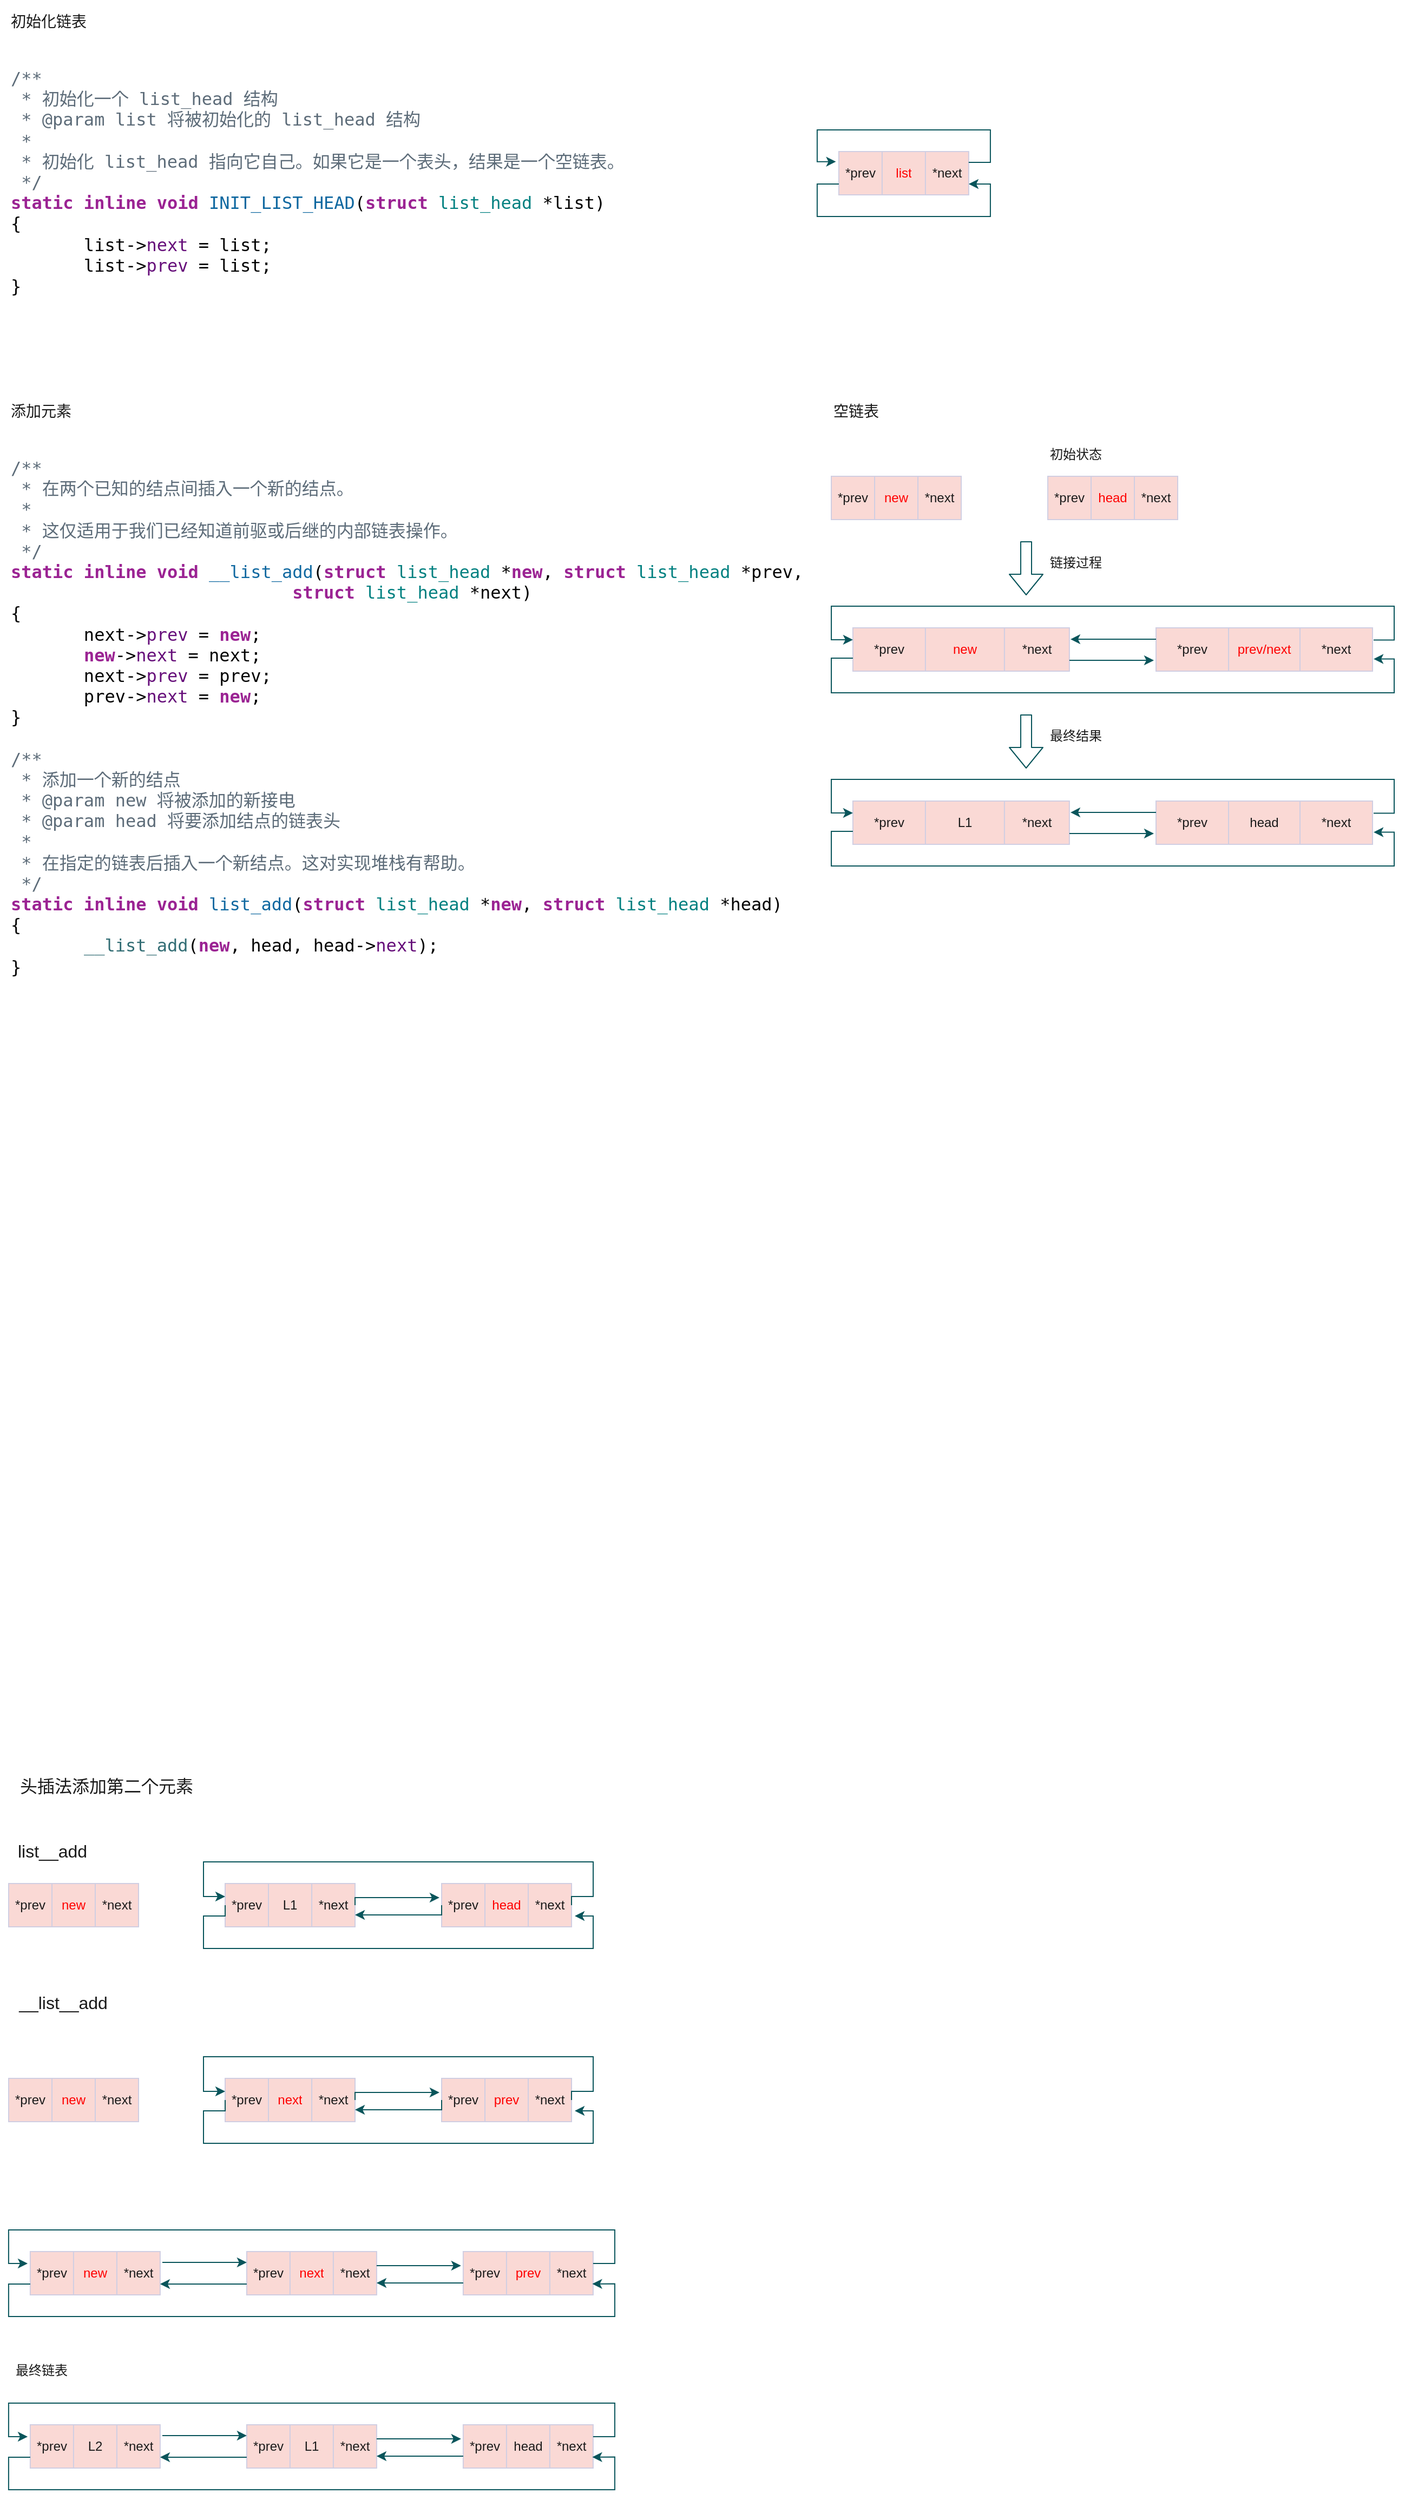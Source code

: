 <mxfile version="15.6.8" type="github">
  <diagram id="ReuXtYp8yDRIUP3gpg5s" name="Page-1">
    <mxGraphModel dx="1185" dy="1773" grid="1" gridSize="10" guides="1" tooltips="1" connect="1" arrows="1" fold="1" page="1" pageScale="1" pageWidth="827" pageHeight="1169" math="0" shadow="0">
      <root>
        <mxCell id="0" />
        <mxCell id="1" parent="0" />
        <mxCell id="NyFvF2G4yUZ6XenXAswd-2" value="" style="shape=table;startSize=0;container=1;collapsible=0;childLayout=tableLayout;fillColor=#FAD9D5;strokeColor=#D0CEE2;fontColor=#1A1A1A;" parent="1" vertex="1">
          <mxGeometry x="846.94" y="-20" width="120" height="40" as="geometry" />
        </mxCell>
        <mxCell id="NyFvF2G4yUZ6XenXAswd-3" value="" style="shape=partialRectangle;collapsible=0;dropTarget=0;pointerEvents=0;fillColor=none;top=0;left=0;bottom=0;right=0;points=[[0,0.5],[1,0.5]];portConstraint=eastwest;strokeColor=#D0CEE2;fontColor=#1A1A1A;" parent="NyFvF2G4yUZ6XenXAswd-2" vertex="1">
          <mxGeometry width="120" height="40" as="geometry" />
        </mxCell>
        <mxCell id="NyFvF2G4yUZ6XenXAswd-4" value="*prev" style="shape=partialRectangle;html=1;whiteSpace=wrap;connectable=0;overflow=hidden;fillColor=none;top=0;left=0;bottom=0;right=0;strokeColor=#D0CEE2;fontColor=#1A1A1A;" parent="NyFvF2G4yUZ6XenXAswd-3" vertex="1">
          <mxGeometry width="40" height="40" as="geometry">
            <mxRectangle width="40" height="40" as="alternateBounds" />
          </mxGeometry>
        </mxCell>
        <mxCell id="NyFvF2G4yUZ6XenXAswd-5" value="&lt;font color=&quot;#ff0000&quot;&gt;list&lt;/font&gt;" style="shape=partialRectangle;html=1;whiteSpace=wrap;connectable=0;overflow=hidden;fillColor=none;top=0;left=0;bottom=0;right=0;strokeColor=#D0CEE2;fontColor=#1A1A1A;" parent="NyFvF2G4yUZ6XenXAswd-3" vertex="1">
          <mxGeometry x="40" width="40" height="40" as="geometry">
            <mxRectangle width="40" height="40" as="alternateBounds" />
          </mxGeometry>
        </mxCell>
        <mxCell id="NyFvF2G4yUZ6XenXAswd-6" value="*next" style="shape=partialRectangle;html=1;whiteSpace=wrap;connectable=0;overflow=hidden;fillColor=none;top=0;left=0;bottom=0;right=0;strokeColor=#D0CEE2;fontColor=#1A1A1A;" parent="NyFvF2G4yUZ6XenXAswd-3" vertex="1">
          <mxGeometry x="80" width="40" height="40" as="geometry">
            <mxRectangle width="40" height="40" as="alternateBounds" />
          </mxGeometry>
        </mxCell>
        <mxCell id="NyFvF2G4yUZ6XenXAswd-7" style="edgeStyle=orthogonalEdgeStyle;rounded=0;orthogonalLoop=1;jettySize=auto;html=1;entryX=-0.022;entryY=0.234;entryDx=0;entryDy=0;entryPerimeter=0;strokeColor=#09555B;fontColor=#1A1A1A;" parent="NyFvF2G4yUZ6XenXAswd-2" source="NyFvF2G4yUZ6XenXAswd-3" target="NyFvF2G4yUZ6XenXAswd-3" edge="1">
          <mxGeometry relative="1" as="geometry">
            <mxPoint x="-10" y="10.0" as="targetPoint" />
            <Array as="points">
              <mxPoint x="140" y="10" />
              <mxPoint x="140" y="-20" />
              <mxPoint x="-20" y="-20" />
              <mxPoint x="-20" y="9" />
            </Array>
          </mxGeometry>
        </mxCell>
        <mxCell id="NyFvF2G4yUZ6XenXAswd-8" style="edgeStyle=orthogonalEdgeStyle;rounded=0;orthogonalLoop=1;jettySize=auto;html=1;strokeColor=#09555B;fontColor=#1A1A1A;" parent="NyFvF2G4yUZ6XenXAswd-2" source="NyFvF2G4yUZ6XenXAswd-3" target="NyFvF2G4yUZ6XenXAswd-3" edge="1">
          <mxGeometry relative="1" as="geometry">
            <Array as="points">
              <mxPoint x="-20" y="30" />
              <mxPoint x="-20" y="60" />
              <mxPoint x="140" y="60" />
              <mxPoint x="140" y="30" />
            </Array>
            <mxPoint y="30" as="sourcePoint" />
          </mxGeometry>
        </mxCell>
        <mxCell id="NyFvF2G4yUZ6XenXAswd-11" value="" style="shape=table;startSize=0;container=1;collapsible=0;childLayout=tableLayout;fillColor=#FAD9D5;strokeColor=#D0CEE2;fontColor=#1A1A1A;" parent="1" vertex="1">
          <mxGeometry x="840" y="280" width="120" height="40" as="geometry" />
        </mxCell>
        <mxCell id="NyFvF2G4yUZ6XenXAswd-12" value="" style="shape=partialRectangle;collapsible=0;dropTarget=0;pointerEvents=0;fillColor=none;top=0;left=0;bottom=0;right=0;points=[[0,0.5],[1,0.5]];portConstraint=eastwest;strokeColor=#D0CEE2;fontColor=#1A1A1A;" parent="NyFvF2G4yUZ6XenXAswd-11" vertex="1">
          <mxGeometry width="120" height="40" as="geometry" />
        </mxCell>
        <mxCell id="NyFvF2G4yUZ6XenXAswd-13" value="*prev" style="shape=partialRectangle;html=1;whiteSpace=wrap;connectable=0;overflow=hidden;fillColor=none;top=0;left=0;bottom=0;right=0;strokeColor=#D0CEE2;fontColor=#1A1A1A;" parent="NyFvF2G4yUZ6XenXAswd-12" vertex="1">
          <mxGeometry width="40" height="40" as="geometry">
            <mxRectangle width="40" height="40" as="alternateBounds" />
          </mxGeometry>
        </mxCell>
        <mxCell id="NyFvF2G4yUZ6XenXAswd-14" value="&lt;font color=&quot;#ff0000&quot;&gt;new&lt;/font&gt;" style="shape=partialRectangle;html=1;whiteSpace=wrap;connectable=0;overflow=hidden;fillColor=none;top=0;left=0;bottom=0;right=0;strokeColor=#D0CEE2;fontColor=#1A1A1A;" parent="NyFvF2G4yUZ6XenXAswd-12" vertex="1">
          <mxGeometry x="40" width="40" height="40" as="geometry">
            <mxRectangle width="40" height="40" as="alternateBounds" />
          </mxGeometry>
        </mxCell>
        <mxCell id="NyFvF2G4yUZ6XenXAswd-15" value="*next" style="shape=partialRectangle;html=1;whiteSpace=wrap;connectable=0;overflow=hidden;fillColor=none;top=0;left=0;bottom=0;right=0;strokeColor=#D0CEE2;fontColor=#1A1A1A;" parent="NyFvF2G4yUZ6XenXAswd-12" vertex="1">
          <mxGeometry x="80" width="40" height="40" as="geometry">
            <mxRectangle width="40" height="40" as="alternateBounds" />
          </mxGeometry>
        </mxCell>
        <mxCell id="NyFvF2G4yUZ6XenXAswd-18" value="" style="shape=table;startSize=0;container=1;collapsible=0;childLayout=tableLayout;fillColor=#FAD9D5;strokeColor=#D0CEE2;fontColor=#1A1A1A;" parent="1" vertex="1">
          <mxGeometry x="1040" y="280" width="120" height="40" as="geometry" />
        </mxCell>
        <mxCell id="NyFvF2G4yUZ6XenXAswd-19" value="" style="shape=partialRectangle;collapsible=0;dropTarget=0;pointerEvents=0;fillColor=none;top=0;left=0;bottom=0;right=0;points=[[0,0.5],[1,0.5]];portConstraint=eastwest;strokeColor=#D0CEE2;fontColor=#1A1A1A;" parent="NyFvF2G4yUZ6XenXAswd-18" vertex="1">
          <mxGeometry width="120" height="40" as="geometry" />
        </mxCell>
        <mxCell id="NyFvF2G4yUZ6XenXAswd-20" value="*prev" style="shape=partialRectangle;html=1;whiteSpace=wrap;connectable=0;overflow=hidden;fillColor=none;top=0;left=0;bottom=0;right=0;strokeColor=#D0CEE2;fontColor=#1A1A1A;" parent="NyFvF2G4yUZ6XenXAswd-19" vertex="1">
          <mxGeometry width="40" height="40" as="geometry">
            <mxRectangle width="40" height="40" as="alternateBounds" />
          </mxGeometry>
        </mxCell>
        <mxCell id="NyFvF2G4yUZ6XenXAswd-21" value="&lt;font color=&quot;#ff0000&quot;&gt;head&lt;/font&gt;" style="shape=partialRectangle;html=1;whiteSpace=wrap;connectable=0;overflow=hidden;fillColor=none;top=0;left=0;bottom=0;right=0;strokeColor=#D0CEE2;fontColor=#1A1A1A;" parent="NyFvF2G4yUZ6XenXAswd-19" vertex="1">
          <mxGeometry x="40" width="40" height="40" as="geometry">
            <mxRectangle width="40" height="40" as="alternateBounds" />
          </mxGeometry>
        </mxCell>
        <mxCell id="NyFvF2G4yUZ6XenXAswd-22" value="*next" style="shape=partialRectangle;html=1;whiteSpace=wrap;connectable=0;overflow=hidden;fillColor=none;top=0;left=0;bottom=0;right=0;strokeColor=#D0CEE2;fontColor=#1A1A1A;" parent="NyFvF2G4yUZ6XenXAswd-19" vertex="1">
          <mxGeometry x="80" width="40" height="40" as="geometry">
            <mxRectangle width="40" height="40" as="alternateBounds" />
          </mxGeometry>
        </mxCell>
        <mxCell id="NyFvF2G4yUZ6XenXAswd-27" value="" style="shape=table;startSize=0;container=1;collapsible=0;childLayout=tableLayout;fillColor=#FAD9D5;strokeColor=#D0CEE2;fontColor=#1A1A1A;" parent="1" vertex="1">
          <mxGeometry x="859.94" y="420" width="200" height="40" as="geometry" />
        </mxCell>
        <mxCell id="NyFvF2G4yUZ6XenXAswd-28" value="" style="shape=partialRectangle;collapsible=0;dropTarget=0;pointerEvents=0;fillColor=none;top=0;left=0;bottom=0;right=0;points=[[0,0.5],[1,0.5]];portConstraint=eastwest;strokeColor=#D0CEE2;fontColor=#1A1A1A;" parent="NyFvF2G4yUZ6XenXAswd-27" vertex="1">
          <mxGeometry width="200" height="40" as="geometry" />
        </mxCell>
        <mxCell id="NyFvF2G4yUZ6XenXAswd-29" value="*prev" style="shape=partialRectangle;html=1;whiteSpace=wrap;connectable=0;overflow=hidden;fillColor=none;top=0;left=0;bottom=0;right=0;strokeColor=#D0CEE2;fontColor=#1A1A1A;" parent="NyFvF2G4yUZ6XenXAswd-28" vertex="1">
          <mxGeometry width="67" height="40" as="geometry">
            <mxRectangle width="67" height="40" as="alternateBounds" />
          </mxGeometry>
        </mxCell>
        <mxCell id="NyFvF2G4yUZ6XenXAswd-30" value="&lt;font color=&quot;#ff0000&quot;&gt;new&lt;/font&gt;" style="shape=partialRectangle;html=1;whiteSpace=wrap;connectable=0;overflow=hidden;fillColor=none;top=0;left=0;bottom=0;right=0;strokeColor=#D0CEE2;fontColor=#1A1A1A;" parent="NyFvF2G4yUZ6XenXAswd-28" vertex="1">
          <mxGeometry x="67" width="73" height="40" as="geometry">
            <mxRectangle width="73" height="40" as="alternateBounds" />
          </mxGeometry>
        </mxCell>
        <mxCell id="NyFvF2G4yUZ6XenXAswd-31" value="*next" style="shape=partialRectangle;html=1;whiteSpace=wrap;connectable=0;overflow=hidden;fillColor=none;top=0;left=0;bottom=0;right=0;strokeColor=#D0CEE2;fontColor=#1A1A1A;" parent="NyFvF2G4yUZ6XenXAswd-28" vertex="1">
          <mxGeometry x="140" width="60" height="40" as="geometry">
            <mxRectangle width="60" height="40" as="alternateBounds" />
          </mxGeometry>
        </mxCell>
        <mxCell id="NyFvF2G4yUZ6XenXAswd-32" value="" style="shape=table;startSize=0;container=1;collapsible=0;childLayout=tableLayout;fillColor=#FAD9D5;strokeColor=#D0CEE2;fontColor=#1A1A1A;" parent="1" vertex="1">
          <mxGeometry x="1140" y="420" width="200" height="40" as="geometry" />
        </mxCell>
        <mxCell id="NyFvF2G4yUZ6XenXAswd-33" value="" style="shape=partialRectangle;collapsible=0;dropTarget=0;pointerEvents=0;fillColor=none;top=0;left=0;bottom=0;right=0;points=[[0,0.5],[1,0.5]];portConstraint=eastwest;strokeColor=#D0CEE2;fontColor=#1A1A1A;" parent="NyFvF2G4yUZ6XenXAswd-32" vertex="1">
          <mxGeometry width="200" height="40" as="geometry" />
        </mxCell>
        <mxCell id="NyFvF2G4yUZ6XenXAswd-34" value="*prev" style="shape=partialRectangle;html=1;whiteSpace=wrap;connectable=0;overflow=hidden;fillColor=none;top=0;left=0;bottom=0;right=0;strokeColor=#D0CEE2;fontColor=#1A1A1A;" parent="NyFvF2G4yUZ6XenXAswd-33" vertex="1">
          <mxGeometry width="67" height="40" as="geometry">
            <mxRectangle width="67" height="40" as="alternateBounds" />
          </mxGeometry>
        </mxCell>
        <mxCell id="NyFvF2G4yUZ6XenXAswd-35" value="&lt;font color=&quot;#ff0000&quot;&gt;prev/next&lt;/font&gt;" style="shape=partialRectangle;html=1;whiteSpace=wrap;connectable=0;overflow=hidden;fillColor=none;top=0;left=0;bottom=0;right=0;strokeColor=#D0CEE2;fontColor=#1A1A1A;" parent="NyFvF2G4yUZ6XenXAswd-33" vertex="1">
          <mxGeometry x="67" width="66" height="40" as="geometry">
            <mxRectangle width="66" height="40" as="alternateBounds" />
          </mxGeometry>
        </mxCell>
        <mxCell id="NyFvF2G4yUZ6XenXAswd-36" value="*next" style="shape=partialRectangle;html=1;whiteSpace=wrap;connectable=0;overflow=hidden;fillColor=none;top=0;left=0;bottom=0;right=0;strokeColor=#D0CEE2;fontColor=#1A1A1A;" parent="NyFvF2G4yUZ6XenXAswd-33" vertex="1">
          <mxGeometry x="133" width="67" height="40" as="geometry">
            <mxRectangle width="67" height="40" as="alternateBounds" />
          </mxGeometry>
        </mxCell>
        <mxCell id="NyFvF2G4yUZ6XenXAswd-37" style="edgeStyle=orthogonalEdgeStyle;rounded=0;orthogonalLoop=1;jettySize=auto;html=1;entryX=1.005;entryY=0.263;entryDx=0;entryDy=0;entryPerimeter=0;strokeColor=#09555B;fontColor=#1A1A1A;" parent="1" source="NyFvF2G4yUZ6XenXAswd-33" target="NyFvF2G4yUZ6XenXAswd-28" edge="1">
          <mxGeometry relative="1" as="geometry">
            <Array as="points">
              <mxPoint x="1100" y="431" />
            </Array>
            <mxPoint x="1140" y="431" as="sourcePoint" />
          </mxGeometry>
        </mxCell>
        <mxCell id="NyFvF2G4yUZ6XenXAswd-38" style="edgeStyle=orthogonalEdgeStyle;rounded=0;orthogonalLoop=1;jettySize=auto;html=1;entryX=-0.01;entryY=0.75;entryDx=0;entryDy=0;entryPerimeter=0;strokeColor=#09555B;fontColor=#1A1A1A;" parent="1" source="NyFvF2G4yUZ6XenXAswd-28" target="NyFvF2G4yUZ6XenXAswd-33" edge="1">
          <mxGeometry relative="1" as="geometry">
            <Array as="points">
              <mxPoint x="1080" y="450" />
              <mxPoint x="1080" y="450" />
            </Array>
            <mxPoint x="1060" y="450" as="sourcePoint" />
          </mxGeometry>
        </mxCell>
        <mxCell id="NyFvF2G4yUZ6XenXAswd-40" style="edgeStyle=orthogonalEdgeStyle;rounded=0;orthogonalLoop=1;jettySize=auto;html=1;entryX=1.005;entryY=0.72;entryDx=0;entryDy=0;entryPerimeter=0;strokeColor=#09555B;fontColor=#1A1A1A;" parent="1" source="NyFvF2G4yUZ6XenXAswd-28" target="NyFvF2G4yUZ6XenXAswd-33" edge="1">
          <mxGeometry relative="1" as="geometry">
            <mxPoint x="1360" y="480" as="targetPoint" />
            <Array as="points">
              <mxPoint x="840" y="448" />
              <mxPoint x="840" y="480" />
              <mxPoint x="1360" y="480" />
              <mxPoint x="1360" y="449" />
            </Array>
            <mxPoint x="860" y="448" as="sourcePoint" />
          </mxGeometry>
        </mxCell>
        <mxCell id="NyFvF2G4yUZ6XenXAswd-41" value="" style="shape=table;startSize=0;container=1;collapsible=0;childLayout=tableLayout;fillColor=#FAD9D5;strokeColor=#D0CEE2;fontColor=#1A1A1A;" parent="1" vertex="1">
          <mxGeometry x="80" y="1580" width="120" height="40" as="geometry" />
        </mxCell>
        <mxCell id="NyFvF2G4yUZ6XenXAswd-42" value="" style="shape=partialRectangle;collapsible=0;dropTarget=0;pointerEvents=0;fillColor=none;top=0;left=0;bottom=0;right=0;points=[[0,0.5],[1,0.5]];portConstraint=eastwest;strokeColor=#D0CEE2;fontColor=#1A1A1A;" parent="NyFvF2G4yUZ6XenXAswd-41" vertex="1">
          <mxGeometry width="120" height="40" as="geometry" />
        </mxCell>
        <mxCell id="NyFvF2G4yUZ6XenXAswd-43" value="*prev" style="shape=partialRectangle;html=1;whiteSpace=wrap;connectable=0;overflow=hidden;fillColor=none;top=0;left=0;bottom=0;right=0;strokeColor=#D0CEE2;fontColor=#1A1A1A;" parent="NyFvF2G4yUZ6XenXAswd-42" vertex="1">
          <mxGeometry width="40" height="40" as="geometry">
            <mxRectangle width="40" height="40" as="alternateBounds" />
          </mxGeometry>
        </mxCell>
        <mxCell id="NyFvF2G4yUZ6XenXAswd-44" value="&lt;font color=&quot;#ff0000&quot;&gt;new&lt;/font&gt;" style="shape=partialRectangle;html=1;whiteSpace=wrap;connectable=0;overflow=hidden;fillColor=none;top=0;left=0;bottom=0;right=0;strokeColor=#D0CEE2;fontColor=#1A1A1A;" parent="NyFvF2G4yUZ6XenXAswd-42" vertex="1">
          <mxGeometry x="40" width="40" height="40" as="geometry">
            <mxRectangle width="40" height="40" as="alternateBounds" />
          </mxGeometry>
        </mxCell>
        <mxCell id="NyFvF2G4yUZ6XenXAswd-45" value="*next" style="shape=partialRectangle;html=1;whiteSpace=wrap;connectable=0;overflow=hidden;fillColor=none;top=0;left=0;bottom=0;right=0;strokeColor=#D0CEE2;fontColor=#1A1A1A;" parent="NyFvF2G4yUZ6XenXAswd-42" vertex="1">
          <mxGeometry x="80" width="40" height="40" as="geometry">
            <mxRectangle width="40" height="40" as="alternateBounds" />
          </mxGeometry>
        </mxCell>
        <mxCell id="NyFvF2G4yUZ6XenXAswd-46" value="" style="shape=table;startSize=0;container=1;collapsible=0;childLayout=tableLayout;fillColor=#FAD9D5;strokeColor=#D0CEE2;fontColor=#1A1A1A;" parent="1" vertex="1">
          <mxGeometry x="480" y="1580" width="120" height="40" as="geometry" />
        </mxCell>
        <mxCell id="NyFvF2G4yUZ6XenXAswd-47" value="" style="shape=partialRectangle;collapsible=0;dropTarget=0;pointerEvents=0;fillColor=none;top=0;left=0;bottom=0;right=0;points=[[0,0.5],[1,0.5]];portConstraint=eastwest;strokeColor=#D0CEE2;fontColor=#1A1A1A;" parent="NyFvF2G4yUZ6XenXAswd-46" vertex="1">
          <mxGeometry width="120" height="40" as="geometry" />
        </mxCell>
        <mxCell id="NyFvF2G4yUZ6XenXAswd-48" value="*prev" style="shape=partialRectangle;html=1;whiteSpace=wrap;connectable=0;overflow=hidden;fillColor=none;top=0;left=0;bottom=0;right=0;strokeColor=#D0CEE2;fontColor=#1A1A1A;" parent="NyFvF2G4yUZ6XenXAswd-47" vertex="1">
          <mxGeometry width="40" height="40" as="geometry">
            <mxRectangle width="40" height="40" as="alternateBounds" />
          </mxGeometry>
        </mxCell>
        <mxCell id="NyFvF2G4yUZ6XenXAswd-49" value="&lt;font color=&quot;#ff0000&quot;&gt;head&lt;/font&gt;" style="shape=partialRectangle;html=1;whiteSpace=wrap;connectable=0;overflow=hidden;fillColor=none;top=0;left=0;bottom=0;right=0;strokeColor=#D0CEE2;fontColor=#1A1A1A;" parent="NyFvF2G4yUZ6XenXAswd-47" vertex="1">
          <mxGeometry x="40" width="40" height="40" as="geometry">
            <mxRectangle width="40" height="40" as="alternateBounds" />
          </mxGeometry>
        </mxCell>
        <mxCell id="NyFvF2G4yUZ6XenXAswd-50" value="*next" style="shape=partialRectangle;html=1;whiteSpace=wrap;connectable=0;overflow=hidden;fillColor=none;top=0;left=0;bottom=0;right=0;strokeColor=#D0CEE2;fontColor=#1A1A1A;" parent="NyFvF2G4yUZ6XenXAswd-47" vertex="1">
          <mxGeometry x="80" width="40" height="40" as="geometry">
            <mxRectangle width="40" height="40" as="alternateBounds" />
          </mxGeometry>
        </mxCell>
        <mxCell id="NyFvF2G4yUZ6XenXAswd-51" value="&lt;font style=&quot;font-size: 16px&quot;&gt;头插法添加第二个元素&lt;/font&gt;" style="text;html=1;align=center;verticalAlign=middle;resizable=0;points=[];autosize=1;strokeColor=none;fontColor=#1A1A1A;" parent="1" vertex="1">
          <mxGeometry x="80" y="1480" width="180" height="20" as="geometry" />
        </mxCell>
        <mxCell id="NyFvF2G4yUZ6XenXAswd-52" value="" style="shape=table;startSize=0;container=1;collapsible=0;childLayout=tableLayout;fillColor=#FAD9D5;strokeColor=#D0CEE2;fontColor=#1A1A1A;" parent="1" vertex="1">
          <mxGeometry x="280" y="1580" width="120" height="40" as="geometry" />
        </mxCell>
        <mxCell id="NyFvF2G4yUZ6XenXAswd-53" value="" style="shape=partialRectangle;collapsible=0;dropTarget=0;pointerEvents=0;fillColor=none;top=0;left=0;bottom=0;right=0;points=[[0,0.5],[1,0.5]];portConstraint=eastwest;strokeColor=#D0CEE2;fontColor=#1A1A1A;" parent="NyFvF2G4yUZ6XenXAswd-52" vertex="1">
          <mxGeometry width="120" height="40" as="geometry" />
        </mxCell>
        <mxCell id="NyFvF2G4yUZ6XenXAswd-54" value="*prev" style="shape=partialRectangle;html=1;whiteSpace=wrap;connectable=0;overflow=hidden;fillColor=none;top=0;left=0;bottom=0;right=0;strokeColor=#D0CEE2;fontColor=#1A1A1A;" parent="NyFvF2G4yUZ6XenXAswd-53" vertex="1">
          <mxGeometry width="40" height="40" as="geometry">
            <mxRectangle width="40" height="40" as="alternateBounds" />
          </mxGeometry>
        </mxCell>
        <mxCell id="NyFvF2G4yUZ6XenXAswd-55" value="L1" style="shape=partialRectangle;html=1;whiteSpace=wrap;connectable=0;overflow=hidden;fillColor=none;top=0;left=0;bottom=0;right=0;strokeColor=#D0CEE2;fontColor=#1A1A1A;" parent="NyFvF2G4yUZ6XenXAswd-53" vertex="1">
          <mxGeometry x="40" width="40" height="40" as="geometry">
            <mxRectangle width="40" height="40" as="alternateBounds" />
          </mxGeometry>
        </mxCell>
        <mxCell id="NyFvF2G4yUZ6XenXAswd-56" value="*next" style="shape=partialRectangle;html=1;whiteSpace=wrap;connectable=0;overflow=hidden;fillColor=none;top=0;left=0;bottom=0;right=0;strokeColor=#D0CEE2;fontColor=#1A1A1A;" parent="NyFvF2G4yUZ6XenXAswd-53" vertex="1">
          <mxGeometry x="80" width="40" height="40" as="geometry">
            <mxRectangle width="40" height="40" as="alternateBounds" />
          </mxGeometry>
        </mxCell>
        <mxCell id="NyFvF2G4yUZ6XenXAswd-57" value="&lt;font style=&quot;font-size: 16px&quot;&gt;list__add&lt;/font&gt;" style="text;html=1;align=center;verticalAlign=middle;resizable=0;points=[];autosize=1;strokeColor=none;fontColor=#1A1A1A;" parent="1" vertex="1">
          <mxGeometry x="80" y="1540" width="80" height="20" as="geometry" />
        </mxCell>
        <mxCell id="NyFvF2G4yUZ6XenXAswd-58" value="" style="shape=table;startSize=0;container=1;collapsible=0;childLayout=tableLayout;fillColor=#FAD9D5;strokeColor=#D0CEE2;fontColor=#1A1A1A;" parent="1" vertex="1">
          <mxGeometry x="80" y="1760" width="120" height="40" as="geometry" />
        </mxCell>
        <mxCell id="NyFvF2G4yUZ6XenXAswd-59" value="" style="shape=partialRectangle;collapsible=0;dropTarget=0;pointerEvents=0;fillColor=none;top=0;left=0;bottom=0;right=0;points=[[0,0.5],[1,0.5]];portConstraint=eastwest;strokeColor=#D0CEE2;fontColor=#1A1A1A;" parent="NyFvF2G4yUZ6XenXAswd-58" vertex="1">
          <mxGeometry width="120" height="40" as="geometry" />
        </mxCell>
        <mxCell id="NyFvF2G4yUZ6XenXAswd-60" value="*prev" style="shape=partialRectangle;html=1;whiteSpace=wrap;connectable=0;overflow=hidden;fillColor=none;top=0;left=0;bottom=0;right=0;strokeColor=#D0CEE2;fontColor=#1A1A1A;" parent="NyFvF2G4yUZ6XenXAswd-59" vertex="1">
          <mxGeometry width="40" height="40" as="geometry">
            <mxRectangle width="40" height="40" as="alternateBounds" />
          </mxGeometry>
        </mxCell>
        <mxCell id="NyFvF2G4yUZ6XenXAswd-61" value="&lt;font color=&quot;#ff0000&quot;&gt;new&lt;/font&gt;" style="shape=partialRectangle;html=1;whiteSpace=wrap;connectable=0;overflow=hidden;fillColor=none;top=0;left=0;bottom=0;right=0;strokeColor=#D0CEE2;fontColor=#1A1A1A;" parent="NyFvF2G4yUZ6XenXAswd-59" vertex="1">
          <mxGeometry x="40" width="40" height="40" as="geometry">
            <mxRectangle width="40" height="40" as="alternateBounds" />
          </mxGeometry>
        </mxCell>
        <mxCell id="NyFvF2G4yUZ6XenXAswd-62" value="*next" style="shape=partialRectangle;html=1;whiteSpace=wrap;connectable=0;overflow=hidden;fillColor=none;top=0;left=0;bottom=0;right=0;strokeColor=#D0CEE2;fontColor=#1A1A1A;" parent="NyFvF2G4yUZ6XenXAswd-59" vertex="1">
          <mxGeometry x="80" width="40" height="40" as="geometry">
            <mxRectangle width="40" height="40" as="alternateBounds" />
          </mxGeometry>
        </mxCell>
        <mxCell id="NyFvF2G4yUZ6XenXAswd-73" style="edgeStyle=orthogonalEdgeStyle;rounded=0;orthogonalLoop=1;jettySize=auto;html=1;exitX=1;exitY=0.5;exitDx=0;exitDy=0;entryX=0;entryY=0.3;entryDx=0;entryDy=0;entryPerimeter=0;strokeColor=#09555B;fontColor=#1A1A1A;" parent="1" source="NyFvF2G4yUZ6XenXAswd-47" target="NyFvF2G4yUZ6XenXAswd-53" edge="1">
          <mxGeometry relative="1" as="geometry">
            <Array as="points">
              <mxPoint x="600" y="1592" />
              <mxPoint x="620" y="1592" />
              <mxPoint x="620" y="1560" />
              <mxPoint x="260" y="1560" />
              <mxPoint x="260" y="1592" />
            </Array>
          </mxGeometry>
        </mxCell>
        <mxCell id="NyFvF2G4yUZ6XenXAswd-74" style="edgeStyle=orthogonalEdgeStyle;rounded=0;orthogonalLoop=1;jettySize=auto;html=1;exitX=0;exitY=0.5;exitDx=0;exitDy=0;entryX=1.025;entryY=0.75;entryDx=0;entryDy=0;entryPerimeter=0;strokeColor=#09555B;fontColor=#1A1A1A;" parent="1" source="NyFvF2G4yUZ6XenXAswd-53" target="NyFvF2G4yUZ6XenXAswd-47" edge="1">
          <mxGeometry relative="1" as="geometry">
            <Array as="points">
              <mxPoint x="280" y="1610" />
              <mxPoint x="260" y="1610" />
              <mxPoint x="260" y="1640" />
              <mxPoint x="620" y="1640" />
              <mxPoint x="620" y="1610" />
            </Array>
          </mxGeometry>
        </mxCell>
        <mxCell id="NyFvF2G4yUZ6XenXAswd-75" style="edgeStyle=orthogonalEdgeStyle;rounded=0;orthogonalLoop=1;jettySize=auto;html=1;exitX=1;exitY=0.5;exitDx=0;exitDy=0;entryX=-0.017;entryY=0.325;entryDx=0;entryDy=0;entryPerimeter=0;strokeColor=#09555B;fontColor=#1A1A1A;" parent="1" source="NyFvF2G4yUZ6XenXAswd-53" target="NyFvF2G4yUZ6XenXAswd-47" edge="1">
          <mxGeometry relative="1" as="geometry">
            <Array as="points">
              <mxPoint x="400" y="1593" />
            </Array>
          </mxGeometry>
        </mxCell>
        <mxCell id="NyFvF2G4yUZ6XenXAswd-76" style="edgeStyle=orthogonalEdgeStyle;rounded=0;orthogonalLoop=1;jettySize=auto;html=1;exitX=0;exitY=0.5;exitDx=0;exitDy=0;entryX=1;entryY=0.725;entryDx=0;entryDy=0;entryPerimeter=0;strokeColor=#09555B;fontColor=#1A1A1A;" parent="1" source="NyFvF2G4yUZ6XenXAswd-47" target="NyFvF2G4yUZ6XenXAswd-53" edge="1">
          <mxGeometry relative="1" as="geometry">
            <Array as="points">
              <mxPoint x="480" y="1609" />
            </Array>
          </mxGeometry>
        </mxCell>
        <mxCell id="NyFvF2G4yUZ6XenXAswd-91" value="" style="shape=table;startSize=0;container=1;collapsible=0;childLayout=tableLayout;fillColor=#FAD9D5;strokeColor=#D0CEE2;fontColor=#1A1A1A;" parent="1" vertex="1">
          <mxGeometry x="480" y="1760" width="120" height="40" as="geometry" />
        </mxCell>
        <mxCell id="NyFvF2G4yUZ6XenXAswd-92" value="" style="shape=partialRectangle;collapsible=0;dropTarget=0;pointerEvents=0;fillColor=none;top=0;left=0;bottom=0;right=0;points=[[0,0.5],[1,0.5]];portConstraint=eastwest;strokeColor=#D0CEE2;fontColor=#1A1A1A;" parent="NyFvF2G4yUZ6XenXAswd-91" vertex="1">
          <mxGeometry width="120" height="40" as="geometry" />
        </mxCell>
        <mxCell id="NyFvF2G4yUZ6XenXAswd-93" value="*prev" style="shape=partialRectangle;html=1;whiteSpace=wrap;connectable=0;overflow=hidden;fillColor=none;top=0;left=0;bottom=0;right=0;strokeColor=#D0CEE2;fontColor=#1A1A1A;" parent="NyFvF2G4yUZ6XenXAswd-92" vertex="1">
          <mxGeometry width="40" height="40" as="geometry">
            <mxRectangle width="40" height="40" as="alternateBounds" />
          </mxGeometry>
        </mxCell>
        <mxCell id="NyFvF2G4yUZ6XenXAswd-94" value="&lt;font color=&quot;#ff0000&quot;&gt;prev&lt;/font&gt;" style="shape=partialRectangle;html=1;whiteSpace=wrap;connectable=0;overflow=hidden;fillColor=none;top=0;left=0;bottom=0;right=0;strokeColor=#D0CEE2;fontColor=#1A1A1A;" parent="NyFvF2G4yUZ6XenXAswd-92" vertex="1">
          <mxGeometry x="40" width="40" height="40" as="geometry">
            <mxRectangle width="40" height="40" as="alternateBounds" />
          </mxGeometry>
        </mxCell>
        <mxCell id="NyFvF2G4yUZ6XenXAswd-95" value="*next" style="shape=partialRectangle;html=1;whiteSpace=wrap;connectable=0;overflow=hidden;fillColor=none;top=0;left=0;bottom=0;right=0;strokeColor=#D0CEE2;fontColor=#1A1A1A;" parent="NyFvF2G4yUZ6XenXAswd-92" vertex="1">
          <mxGeometry x="80" width="40" height="40" as="geometry">
            <mxRectangle width="40" height="40" as="alternateBounds" />
          </mxGeometry>
        </mxCell>
        <mxCell id="NyFvF2G4yUZ6XenXAswd-96" value="" style="shape=table;startSize=0;container=1;collapsible=0;childLayout=tableLayout;fillColor=#FAD9D5;strokeColor=#D0CEE2;fontColor=#1A1A1A;" parent="1" vertex="1">
          <mxGeometry x="280" y="1760" width="120" height="40" as="geometry" />
        </mxCell>
        <mxCell id="NyFvF2G4yUZ6XenXAswd-97" value="" style="shape=partialRectangle;collapsible=0;dropTarget=0;pointerEvents=0;fillColor=none;top=0;left=0;bottom=0;right=0;points=[[0,0.5],[1,0.5]];portConstraint=eastwest;strokeColor=#D0CEE2;fontColor=#1A1A1A;" parent="NyFvF2G4yUZ6XenXAswd-96" vertex="1">
          <mxGeometry width="120" height="40" as="geometry" />
        </mxCell>
        <mxCell id="NyFvF2G4yUZ6XenXAswd-98" value="*prev" style="shape=partialRectangle;html=1;whiteSpace=wrap;connectable=0;overflow=hidden;fillColor=none;top=0;left=0;bottom=0;right=0;strokeColor=#D0CEE2;fontColor=#1A1A1A;" parent="NyFvF2G4yUZ6XenXAswd-97" vertex="1">
          <mxGeometry width="40" height="40" as="geometry">
            <mxRectangle width="40" height="40" as="alternateBounds" />
          </mxGeometry>
        </mxCell>
        <mxCell id="NyFvF2G4yUZ6XenXAswd-99" value="&lt;font color=&quot;#ff0000&quot;&gt;next&lt;/font&gt;" style="shape=partialRectangle;html=1;whiteSpace=wrap;connectable=0;overflow=hidden;fillColor=none;top=0;left=0;bottom=0;right=0;strokeColor=#D0CEE2;fontColor=#1A1A1A;" parent="NyFvF2G4yUZ6XenXAswd-97" vertex="1">
          <mxGeometry x="40" width="40" height="40" as="geometry">
            <mxRectangle width="40" height="40" as="alternateBounds" />
          </mxGeometry>
        </mxCell>
        <mxCell id="NyFvF2G4yUZ6XenXAswd-100" value="*next" style="shape=partialRectangle;html=1;whiteSpace=wrap;connectable=0;overflow=hidden;fillColor=none;top=0;left=0;bottom=0;right=0;strokeColor=#D0CEE2;fontColor=#1A1A1A;" parent="NyFvF2G4yUZ6XenXAswd-97" vertex="1">
          <mxGeometry x="80" width="40" height="40" as="geometry">
            <mxRectangle width="40" height="40" as="alternateBounds" />
          </mxGeometry>
        </mxCell>
        <mxCell id="NyFvF2G4yUZ6XenXAswd-101" style="edgeStyle=orthogonalEdgeStyle;rounded=0;orthogonalLoop=1;jettySize=auto;html=1;exitX=1;exitY=0.5;exitDx=0;exitDy=0;entryX=0;entryY=0.3;entryDx=0;entryDy=0;entryPerimeter=0;strokeColor=#09555B;fontColor=#1A1A1A;" parent="1" source="NyFvF2G4yUZ6XenXAswd-92" target="NyFvF2G4yUZ6XenXAswd-97" edge="1">
          <mxGeometry relative="1" as="geometry">
            <Array as="points">
              <mxPoint x="600" y="1772" />
              <mxPoint x="620" y="1772" />
              <mxPoint x="620" y="1740" />
              <mxPoint x="260" y="1740" />
              <mxPoint x="260" y="1772" />
            </Array>
          </mxGeometry>
        </mxCell>
        <mxCell id="NyFvF2G4yUZ6XenXAswd-102" style="edgeStyle=orthogonalEdgeStyle;rounded=0;orthogonalLoop=1;jettySize=auto;html=1;exitX=0;exitY=0.5;exitDx=0;exitDy=0;entryX=1.025;entryY=0.75;entryDx=0;entryDy=0;entryPerimeter=0;strokeColor=#09555B;fontColor=#1A1A1A;" parent="1" source="NyFvF2G4yUZ6XenXAswd-97" target="NyFvF2G4yUZ6XenXAswd-92" edge="1">
          <mxGeometry relative="1" as="geometry">
            <Array as="points">
              <mxPoint x="280" y="1790" />
              <mxPoint x="260" y="1790" />
              <mxPoint x="260" y="1820" />
              <mxPoint x="620" y="1820" />
              <mxPoint x="620" y="1790" />
            </Array>
          </mxGeometry>
        </mxCell>
        <mxCell id="NyFvF2G4yUZ6XenXAswd-103" style="edgeStyle=orthogonalEdgeStyle;rounded=0;orthogonalLoop=1;jettySize=auto;html=1;exitX=1;exitY=0.5;exitDx=0;exitDy=0;entryX=-0.017;entryY=0.325;entryDx=0;entryDy=0;entryPerimeter=0;strokeColor=#09555B;fontColor=#1A1A1A;" parent="1" source="NyFvF2G4yUZ6XenXAswd-97" target="NyFvF2G4yUZ6XenXAswd-92" edge="1">
          <mxGeometry relative="1" as="geometry">
            <Array as="points">
              <mxPoint x="400" y="1773" />
            </Array>
          </mxGeometry>
        </mxCell>
        <mxCell id="NyFvF2G4yUZ6XenXAswd-104" style="edgeStyle=orthogonalEdgeStyle;rounded=0;orthogonalLoop=1;jettySize=auto;html=1;exitX=0;exitY=0.5;exitDx=0;exitDy=0;entryX=1;entryY=0.725;entryDx=0;entryDy=0;entryPerimeter=0;strokeColor=#09555B;fontColor=#1A1A1A;" parent="1" source="NyFvF2G4yUZ6XenXAswd-92" target="NyFvF2G4yUZ6XenXAswd-97" edge="1">
          <mxGeometry relative="1" as="geometry">
            <Array as="points">
              <mxPoint x="480" y="1789" />
            </Array>
          </mxGeometry>
        </mxCell>
        <mxCell id="NyFvF2G4yUZ6XenXAswd-105" value="&lt;font style=&quot;font-size: 16px&quot;&gt;__list__add&lt;/font&gt;" style="text;html=1;align=center;verticalAlign=middle;resizable=0;points=[];autosize=1;strokeColor=none;fontColor=#1A1A1A;" parent="1" vertex="1">
          <mxGeometry x="80" y="1680" width="100" height="20" as="geometry" />
        </mxCell>
        <mxCell id="NyFvF2G4yUZ6XenXAswd-106" value="" style="shape=table;startSize=0;container=1;collapsible=0;childLayout=tableLayout;fillColor=#FAD9D5;strokeColor=#D0CEE2;fontColor=#1A1A1A;" parent="1" vertex="1">
          <mxGeometry x="99.94" y="1920" width="120" height="40" as="geometry" />
        </mxCell>
        <mxCell id="NyFvF2G4yUZ6XenXAswd-107" value="" style="shape=partialRectangle;collapsible=0;dropTarget=0;pointerEvents=0;fillColor=none;top=0;left=0;bottom=0;right=0;points=[[0,0.5],[1,0.5]];portConstraint=eastwest;strokeColor=#D0CEE2;fontColor=#1A1A1A;" parent="NyFvF2G4yUZ6XenXAswd-106" vertex="1">
          <mxGeometry width="120" height="40" as="geometry" />
        </mxCell>
        <mxCell id="NyFvF2G4yUZ6XenXAswd-108" value="*prev" style="shape=partialRectangle;html=1;whiteSpace=wrap;connectable=0;overflow=hidden;fillColor=none;top=0;left=0;bottom=0;right=0;strokeColor=#D0CEE2;fontColor=#1A1A1A;" parent="NyFvF2G4yUZ6XenXAswd-107" vertex="1">
          <mxGeometry width="40" height="40" as="geometry">
            <mxRectangle width="40" height="40" as="alternateBounds" />
          </mxGeometry>
        </mxCell>
        <mxCell id="NyFvF2G4yUZ6XenXAswd-109" value="&lt;font color=&quot;#ff0000&quot;&gt;new&lt;/font&gt;" style="shape=partialRectangle;html=1;whiteSpace=wrap;connectable=0;overflow=hidden;fillColor=none;top=0;left=0;bottom=0;right=0;strokeColor=#D0CEE2;fontColor=#1A1A1A;" parent="NyFvF2G4yUZ6XenXAswd-107" vertex="1">
          <mxGeometry x="40" width="40" height="40" as="geometry">
            <mxRectangle width="40" height="40" as="alternateBounds" />
          </mxGeometry>
        </mxCell>
        <mxCell id="NyFvF2G4yUZ6XenXAswd-110" value="*next" style="shape=partialRectangle;html=1;whiteSpace=wrap;connectable=0;overflow=hidden;fillColor=none;top=0;left=0;bottom=0;right=0;strokeColor=#D0CEE2;fontColor=#1A1A1A;" parent="NyFvF2G4yUZ6XenXAswd-107" vertex="1">
          <mxGeometry x="80" width="40" height="40" as="geometry">
            <mxRectangle width="40" height="40" as="alternateBounds" />
          </mxGeometry>
        </mxCell>
        <mxCell id="NyFvF2G4yUZ6XenXAswd-111" value="" style="shape=table;startSize=0;container=1;collapsible=0;childLayout=tableLayout;fillColor=#FAD9D5;strokeColor=#D0CEE2;fontColor=#1A1A1A;" parent="1" vertex="1">
          <mxGeometry x="499.94" y="1920" width="120" height="40" as="geometry" />
        </mxCell>
        <mxCell id="NyFvF2G4yUZ6XenXAswd-112" value="" style="shape=partialRectangle;collapsible=0;dropTarget=0;pointerEvents=0;fillColor=none;top=0;left=0;bottom=0;right=0;points=[[0,0.5],[1,0.5]];portConstraint=eastwest;strokeColor=#D0CEE2;fontColor=#1A1A1A;" parent="NyFvF2G4yUZ6XenXAswd-111" vertex="1">
          <mxGeometry width="120" height="40" as="geometry" />
        </mxCell>
        <mxCell id="NyFvF2G4yUZ6XenXAswd-113" value="*prev" style="shape=partialRectangle;html=1;whiteSpace=wrap;connectable=0;overflow=hidden;fillColor=none;top=0;left=0;bottom=0;right=0;strokeColor=#D0CEE2;fontColor=#1A1A1A;" parent="NyFvF2G4yUZ6XenXAswd-112" vertex="1">
          <mxGeometry width="40" height="40" as="geometry">
            <mxRectangle width="40" height="40" as="alternateBounds" />
          </mxGeometry>
        </mxCell>
        <mxCell id="NyFvF2G4yUZ6XenXAswd-114" value="&lt;font color=&quot;#ff0000&quot;&gt;prev&lt;/font&gt;" style="shape=partialRectangle;html=1;whiteSpace=wrap;connectable=0;overflow=hidden;fillColor=none;top=0;left=0;bottom=0;right=0;strokeColor=#D0CEE2;fontColor=#1A1A1A;" parent="NyFvF2G4yUZ6XenXAswd-112" vertex="1">
          <mxGeometry x="40" width="40" height="40" as="geometry">
            <mxRectangle width="40" height="40" as="alternateBounds" />
          </mxGeometry>
        </mxCell>
        <mxCell id="NyFvF2G4yUZ6XenXAswd-115" value="*next" style="shape=partialRectangle;html=1;whiteSpace=wrap;connectable=0;overflow=hidden;fillColor=none;top=0;left=0;bottom=0;right=0;strokeColor=#D0CEE2;fontColor=#1A1A1A;" parent="NyFvF2G4yUZ6XenXAswd-112" vertex="1">
          <mxGeometry x="80" width="40" height="40" as="geometry">
            <mxRectangle width="40" height="40" as="alternateBounds" />
          </mxGeometry>
        </mxCell>
        <mxCell id="NyFvF2G4yUZ6XenXAswd-116" value="" style="shape=table;startSize=0;container=1;collapsible=0;childLayout=tableLayout;fillColor=#FAD9D5;strokeColor=#D0CEE2;fontColor=#1A1A1A;" parent="1" vertex="1">
          <mxGeometry x="299.94" y="1920" width="120" height="40" as="geometry" />
        </mxCell>
        <mxCell id="NyFvF2G4yUZ6XenXAswd-117" value="" style="shape=partialRectangle;collapsible=0;dropTarget=0;pointerEvents=0;fillColor=none;top=0;left=0;bottom=0;right=0;points=[[0,0.5],[1,0.5]];portConstraint=eastwest;strokeColor=#D0CEE2;fontColor=#1A1A1A;" parent="NyFvF2G4yUZ6XenXAswd-116" vertex="1">
          <mxGeometry width="120" height="40" as="geometry" />
        </mxCell>
        <mxCell id="NyFvF2G4yUZ6XenXAswd-118" value="*prev" style="shape=partialRectangle;html=1;whiteSpace=wrap;connectable=0;overflow=hidden;fillColor=none;top=0;left=0;bottom=0;right=0;strokeColor=#D0CEE2;fontColor=#1A1A1A;" parent="NyFvF2G4yUZ6XenXAswd-117" vertex="1">
          <mxGeometry width="40" height="40" as="geometry">
            <mxRectangle width="40" height="40" as="alternateBounds" />
          </mxGeometry>
        </mxCell>
        <mxCell id="NyFvF2G4yUZ6XenXAswd-119" value="&lt;font color=&quot;#ff0000&quot;&gt;next&lt;/font&gt;" style="shape=partialRectangle;html=1;whiteSpace=wrap;connectable=0;overflow=hidden;fillColor=none;top=0;left=0;bottom=0;right=0;strokeColor=#D0CEE2;fontColor=#1A1A1A;" parent="NyFvF2G4yUZ6XenXAswd-117" vertex="1">
          <mxGeometry x="40" width="40" height="40" as="geometry">
            <mxRectangle width="40" height="40" as="alternateBounds" />
          </mxGeometry>
        </mxCell>
        <mxCell id="NyFvF2G4yUZ6XenXAswd-120" value="*next" style="shape=partialRectangle;html=1;whiteSpace=wrap;connectable=0;overflow=hidden;fillColor=none;top=0;left=0;bottom=0;right=0;strokeColor=#D0CEE2;fontColor=#1A1A1A;" parent="NyFvF2G4yUZ6XenXAswd-117" vertex="1">
          <mxGeometry x="80" width="40" height="40" as="geometry">
            <mxRectangle width="40" height="40" as="alternateBounds" />
          </mxGeometry>
        </mxCell>
        <mxCell id="NyFvF2G4yUZ6XenXAswd-123" style="edgeStyle=orthogonalEdgeStyle;rounded=0;orthogonalLoop=1;jettySize=auto;html=1;entryX=-0.017;entryY=0.325;entryDx=0;entryDy=0;entryPerimeter=0;strokeColor=#09555B;fontColor=#1A1A1A;" parent="1" target="NyFvF2G4yUZ6XenXAswd-112" edge="1">
          <mxGeometry relative="1" as="geometry">
            <Array as="points">
              <mxPoint x="419.94" y="1933" />
            </Array>
            <mxPoint x="419.94" y="1933" as="sourcePoint" />
          </mxGeometry>
        </mxCell>
        <mxCell id="NyFvF2G4yUZ6XenXAswd-124" style="edgeStyle=orthogonalEdgeStyle;rounded=0;orthogonalLoop=1;jettySize=auto;html=1;entryX=1;entryY=0.725;entryDx=0;entryDy=0;entryPerimeter=0;strokeColor=#09555B;fontColor=#1A1A1A;" parent="1" target="NyFvF2G4yUZ6XenXAswd-117" edge="1">
          <mxGeometry relative="1" as="geometry">
            <Array as="points">
              <mxPoint x="499.94" y="1949" />
            </Array>
            <mxPoint x="499.94" y="1949" as="sourcePoint" />
          </mxGeometry>
        </mxCell>
        <mxCell id="NyFvF2G4yUZ6XenXAswd-125" style="edgeStyle=orthogonalEdgeStyle;rounded=0;orthogonalLoop=1;jettySize=auto;html=1;entryX=-0.017;entryY=0.325;entryDx=0;entryDy=0;entryPerimeter=0;strokeColor=#09555B;fontColor=#1A1A1A;" parent="1" edge="1">
          <mxGeometry relative="1" as="geometry">
            <Array as="points">
              <mxPoint x="221.98" y="1930" />
            </Array>
            <mxPoint x="221.98" y="1930" as="sourcePoint" />
            <mxPoint x="299.94" y="1930.0" as="targetPoint" />
          </mxGeometry>
        </mxCell>
        <mxCell id="NyFvF2G4yUZ6XenXAswd-126" style="edgeStyle=orthogonalEdgeStyle;rounded=0;orthogonalLoop=1;jettySize=auto;html=1;entryX=1;entryY=0.725;entryDx=0;entryDy=0;entryPerimeter=0;strokeColor=#09555B;fontColor=#1A1A1A;" parent="1" edge="1">
          <mxGeometry relative="1" as="geometry">
            <Array as="points">
              <mxPoint x="299.94" y="1950" />
            </Array>
            <mxPoint x="299.94" y="1950" as="sourcePoint" />
            <mxPoint x="219.94" y="1950" as="targetPoint" />
          </mxGeometry>
        </mxCell>
        <mxCell id="NyFvF2G4yUZ6XenXAswd-127" style="edgeStyle=orthogonalEdgeStyle;rounded=0;orthogonalLoop=1;jettySize=auto;html=1;entryX=-0.02;entryY=0.275;entryDx=0;entryDy=0;entryPerimeter=0;strokeColor=#09555B;fontColor=#1A1A1A;" parent="1" target="NyFvF2G4yUZ6XenXAswd-107" edge="1">
          <mxGeometry relative="1" as="geometry">
            <mxPoint x="619.94" y="1931" as="sourcePoint" />
            <Array as="points">
              <mxPoint x="619.94" y="1931" />
              <mxPoint x="639.94" y="1931" />
              <mxPoint x="639.94" y="1900" />
              <mxPoint x="79.94" y="1900" />
              <mxPoint x="79.94" y="1931" />
            </Array>
          </mxGeometry>
        </mxCell>
        <mxCell id="NyFvF2G4yUZ6XenXAswd-128" style="edgeStyle=orthogonalEdgeStyle;rounded=0;orthogonalLoop=1;jettySize=auto;html=1;entryX=0.994;entryY=0.746;entryDx=0;entryDy=0;entryPerimeter=0;strokeColor=#09555B;fontColor=#1A1A1A;" parent="1" target="NyFvF2G4yUZ6XenXAswd-112" edge="1">
          <mxGeometry relative="1" as="geometry">
            <mxPoint x="99.94" y="1950" as="sourcePoint" />
            <Array as="points">
              <mxPoint x="99.94" y="1950" />
              <mxPoint x="79.94" y="1950" />
              <mxPoint x="79.94" y="1980" />
              <mxPoint x="639.94" y="1980" />
              <mxPoint x="639.94" y="1950" />
            </Array>
          </mxGeometry>
        </mxCell>
        <mxCell id="NyFvF2G4yUZ6XenXAswd-129" value="" style="shape=table;startSize=0;container=1;collapsible=0;childLayout=tableLayout;fillColor=#FAD9D5;strokeColor=#D0CEE2;fontColor=#1A1A1A;" parent="1" vertex="1">
          <mxGeometry x="99.94" y="2080" width="120" height="40" as="geometry" />
        </mxCell>
        <mxCell id="NyFvF2G4yUZ6XenXAswd-130" value="" style="shape=partialRectangle;collapsible=0;dropTarget=0;pointerEvents=0;fillColor=none;top=0;left=0;bottom=0;right=0;points=[[0,0.5],[1,0.5]];portConstraint=eastwest;strokeColor=#D0CEE2;fontColor=#1A1A1A;" parent="NyFvF2G4yUZ6XenXAswd-129" vertex="1">
          <mxGeometry width="120" height="40" as="geometry" />
        </mxCell>
        <mxCell id="NyFvF2G4yUZ6XenXAswd-131" value="*prev" style="shape=partialRectangle;html=1;whiteSpace=wrap;connectable=0;overflow=hidden;fillColor=none;top=0;left=0;bottom=0;right=0;strokeColor=#D0CEE2;fontColor=#1A1A1A;" parent="NyFvF2G4yUZ6XenXAswd-130" vertex="1">
          <mxGeometry width="40" height="40" as="geometry">
            <mxRectangle width="40" height="40" as="alternateBounds" />
          </mxGeometry>
        </mxCell>
        <mxCell id="NyFvF2G4yUZ6XenXAswd-132" value="L2" style="shape=partialRectangle;html=1;whiteSpace=wrap;connectable=0;overflow=hidden;fillColor=none;top=0;left=0;bottom=0;right=0;strokeColor=#D0CEE2;fontColor=#1A1A1A;" parent="NyFvF2G4yUZ6XenXAswd-130" vertex="1">
          <mxGeometry x="40" width="40" height="40" as="geometry">
            <mxRectangle width="40" height="40" as="alternateBounds" />
          </mxGeometry>
        </mxCell>
        <mxCell id="NyFvF2G4yUZ6XenXAswd-133" value="*next" style="shape=partialRectangle;html=1;whiteSpace=wrap;connectable=0;overflow=hidden;fillColor=none;top=0;left=0;bottom=0;right=0;strokeColor=#D0CEE2;fontColor=#1A1A1A;" parent="NyFvF2G4yUZ6XenXAswd-130" vertex="1">
          <mxGeometry x="80" width="40" height="40" as="geometry">
            <mxRectangle width="40" height="40" as="alternateBounds" />
          </mxGeometry>
        </mxCell>
        <mxCell id="NyFvF2G4yUZ6XenXAswd-134" value="" style="shape=table;startSize=0;container=1;collapsible=0;childLayout=tableLayout;fillColor=#FAD9D5;strokeColor=#D0CEE2;fontColor=#1A1A1A;" parent="1" vertex="1">
          <mxGeometry x="499.94" y="2080" width="120" height="40" as="geometry" />
        </mxCell>
        <mxCell id="NyFvF2G4yUZ6XenXAswd-135" value="" style="shape=partialRectangle;collapsible=0;dropTarget=0;pointerEvents=0;fillColor=none;top=0;left=0;bottom=0;right=0;points=[[0,0.5],[1,0.5]];portConstraint=eastwest;strokeColor=#D0CEE2;fontColor=#1A1A1A;" parent="NyFvF2G4yUZ6XenXAswd-134" vertex="1">
          <mxGeometry width="120" height="40" as="geometry" />
        </mxCell>
        <mxCell id="NyFvF2G4yUZ6XenXAswd-136" value="*prev" style="shape=partialRectangle;html=1;whiteSpace=wrap;connectable=0;overflow=hidden;fillColor=none;top=0;left=0;bottom=0;right=0;strokeColor=#D0CEE2;fontColor=#1A1A1A;" parent="NyFvF2G4yUZ6XenXAswd-135" vertex="1">
          <mxGeometry width="40" height="40" as="geometry">
            <mxRectangle width="40" height="40" as="alternateBounds" />
          </mxGeometry>
        </mxCell>
        <mxCell id="NyFvF2G4yUZ6XenXAswd-137" value="head" style="shape=partialRectangle;html=1;whiteSpace=wrap;connectable=0;overflow=hidden;fillColor=none;top=0;left=0;bottom=0;right=0;strokeColor=#D0CEE2;fontColor=#1A1A1A;" parent="NyFvF2G4yUZ6XenXAswd-135" vertex="1">
          <mxGeometry x="40" width="40" height="40" as="geometry">
            <mxRectangle width="40" height="40" as="alternateBounds" />
          </mxGeometry>
        </mxCell>
        <mxCell id="NyFvF2G4yUZ6XenXAswd-138" value="*next" style="shape=partialRectangle;html=1;whiteSpace=wrap;connectable=0;overflow=hidden;fillColor=none;top=0;left=0;bottom=0;right=0;strokeColor=#D0CEE2;fontColor=#1A1A1A;" parent="NyFvF2G4yUZ6XenXAswd-135" vertex="1">
          <mxGeometry x="80" width="40" height="40" as="geometry">
            <mxRectangle width="40" height="40" as="alternateBounds" />
          </mxGeometry>
        </mxCell>
        <mxCell id="NyFvF2G4yUZ6XenXAswd-139" value="" style="shape=table;startSize=0;container=1;collapsible=0;childLayout=tableLayout;fillColor=#FAD9D5;strokeColor=#D0CEE2;fontColor=#1A1A1A;" parent="1" vertex="1">
          <mxGeometry x="299.94" y="2080" width="120" height="40" as="geometry" />
        </mxCell>
        <mxCell id="NyFvF2G4yUZ6XenXAswd-140" value="" style="shape=partialRectangle;collapsible=0;dropTarget=0;pointerEvents=0;fillColor=none;top=0;left=0;bottom=0;right=0;points=[[0,0.5],[1,0.5]];portConstraint=eastwest;strokeColor=#D0CEE2;fontColor=#1A1A1A;" parent="NyFvF2G4yUZ6XenXAswd-139" vertex="1">
          <mxGeometry width="120" height="40" as="geometry" />
        </mxCell>
        <mxCell id="NyFvF2G4yUZ6XenXAswd-141" value="*prev" style="shape=partialRectangle;html=1;whiteSpace=wrap;connectable=0;overflow=hidden;fillColor=none;top=0;left=0;bottom=0;right=0;strokeColor=#D0CEE2;fontColor=#1A1A1A;" parent="NyFvF2G4yUZ6XenXAswd-140" vertex="1">
          <mxGeometry width="40" height="40" as="geometry">
            <mxRectangle width="40" height="40" as="alternateBounds" />
          </mxGeometry>
        </mxCell>
        <mxCell id="NyFvF2G4yUZ6XenXAswd-142" value="L1" style="shape=partialRectangle;html=1;whiteSpace=wrap;connectable=0;overflow=hidden;fillColor=none;top=0;left=0;bottom=0;right=0;strokeColor=#D0CEE2;fontColor=#1A1A1A;" parent="NyFvF2G4yUZ6XenXAswd-140" vertex="1">
          <mxGeometry x="40" width="40" height="40" as="geometry">
            <mxRectangle width="40" height="40" as="alternateBounds" />
          </mxGeometry>
        </mxCell>
        <mxCell id="NyFvF2G4yUZ6XenXAswd-143" value="*next" style="shape=partialRectangle;html=1;whiteSpace=wrap;connectable=0;overflow=hidden;fillColor=none;top=0;left=0;bottom=0;right=0;strokeColor=#D0CEE2;fontColor=#1A1A1A;" parent="NyFvF2G4yUZ6XenXAswd-140" vertex="1">
          <mxGeometry x="80" width="40" height="40" as="geometry">
            <mxRectangle width="40" height="40" as="alternateBounds" />
          </mxGeometry>
        </mxCell>
        <mxCell id="NyFvF2G4yUZ6XenXAswd-144" style="edgeStyle=orthogonalEdgeStyle;rounded=0;orthogonalLoop=1;jettySize=auto;html=1;entryX=-0.017;entryY=0.325;entryDx=0;entryDy=0;entryPerimeter=0;strokeColor=#09555B;fontColor=#1A1A1A;" parent="1" target="NyFvF2G4yUZ6XenXAswd-135" edge="1">
          <mxGeometry relative="1" as="geometry">
            <Array as="points">
              <mxPoint x="419.94" y="2093" />
            </Array>
            <mxPoint x="419.94" y="2093" as="sourcePoint" />
          </mxGeometry>
        </mxCell>
        <mxCell id="NyFvF2G4yUZ6XenXAswd-145" style="edgeStyle=orthogonalEdgeStyle;rounded=0;orthogonalLoop=1;jettySize=auto;html=1;entryX=1;entryY=0.725;entryDx=0;entryDy=0;entryPerimeter=0;strokeColor=#09555B;fontColor=#1A1A1A;" parent="1" target="NyFvF2G4yUZ6XenXAswd-140" edge="1">
          <mxGeometry relative="1" as="geometry">
            <Array as="points">
              <mxPoint x="499.94" y="2109" />
            </Array>
            <mxPoint x="499.94" y="2109" as="sourcePoint" />
          </mxGeometry>
        </mxCell>
        <mxCell id="NyFvF2G4yUZ6XenXAswd-146" style="edgeStyle=orthogonalEdgeStyle;rounded=0;orthogonalLoop=1;jettySize=auto;html=1;entryX=-0.017;entryY=0.325;entryDx=0;entryDy=0;entryPerimeter=0;strokeColor=#09555B;fontColor=#1A1A1A;" parent="1" edge="1">
          <mxGeometry relative="1" as="geometry">
            <Array as="points">
              <mxPoint x="221.98" y="2090" />
            </Array>
            <mxPoint x="221.98" y="2090" as="sourcePoint" />
            <mxPoint x="299.94" y="2090" as="targetPoint" />
          </mxGeometry>
        </mxCell>
        <mxCell id="NyFvF2G4yUZ6XenXAswd-147" style="edgeStyle=orthogonalEdgeStyle;rounded=0;orthogonalLoop=1;jettySize=auto;html=1;entryX=1;entryY=0.725;entryDx=0;entryDy=0;entryPerimeter=0;strokeColor=#09555B;fontColor=#1A1A1A;" parent="1" edge="1">
          <mxGeometry relative="1" as="geometry">
            <Array as="points">
              <mxPoint x="299.94" y="2110" />
            </Array>
            <mxPoint x="299.94" y="2110" as="sourcePoint" />
            <mxPoint x="219.94" y="2110" as="targetPoint" />
          </mxGeometry>
        </mxCell>
        <mxCell id="NyFvF2G4yUZ6XenXAswd-148" style="edgeStyle=orthogonalEdgeStyle;rounded=0;orthogonalLoop=1;jettySize=auto;html=1;entryX=-0.02;entryY=0.275;entryDx=0;entryDy=0;entryPerimeter=0;strokeColor=#09555B;fontColor=#1A1A1A;" parent="1" target="NyFvF2G4yUZ6XenXAswd-130" edge="1">
          <mxGeometry relative="1" as="geometry">
            <mxPoint x="619.94" y="2091" as="sourcePoint" />
            <Array as="points">
              <mxPoint x="619.94" y="2091" />
              <mxPoint x="639.94" y="2091" />
              <mxPoint x="639.94" y="2060" />
              <mxPoint x="79.94" y="2060" />
              <mxPoint x="79.94" y="2091" />
            </Array>
          </mxGeometry>
        </mxCell>
        <mxCell id="NyFvF2G4yUZ6XenXAswd-149" style="edgeStyle=orthogonalEdgeStyle;rounded=0;orthogonalLoop=1;jettySize=auto;html=1;entryX=0.994;entryY=0.746;entryDx=0;entryDy=0;entryPerimeter=0;strokeColor=#09555B;fontColor=#1A1A1A;" parent="1" target="NyFvF2G4yUZ6XenXAswd-135" edge="1">
          <mxGeometry relative="1" as="geometry">
            <mxPoint x="99.94" y="2110" as="sourcePoint" />
            <Array as="points">
              <mxPoint x="99.94" y="2110" />
              <mxPoint x="79.94" y="2110" />
              <mxPoint x="79.94" y="2140" />
              <mxPoint x="639.94" y="2140" />
              <mxPoint x="639.94" y="2110" />
            </Array>
          </mxGeometry>
        </mxCell>
        <mxCell id="NyFvF2G4yUZ6XenXAswd-150" value="最终链表" style="text;html=1;align=center;verticalAlign=middle;resizable=0;points=[];autosize=1;strokeColor=none;fontColor=#1A1A1A;" parent="1" vertex="1">
          <mxGeometry x="80" y="2020" width="60" height="20" as="geometry" />
        </mxCell>
        <mxCell id="HX8R5yzGGZMdF9-Stbwx-1" style="edgeStyle=orthogonalEdgeStyle;rounded=0;orthogonalLoop=1;jettySize=auto;html=1;exitX=1.005;exitY=0.28;exitDx=0;exitDy=0;exitPerimeter=0;strokeColor=#09555B;fontColor=#1A1A1A;" edge="1" parent="1" source="NyFvF2G4yUZ6XenXAswd-33" target="NyFvF2G4yUZ6XenXAswd-28">
          <mxGeometry relative="1" as="geometry">
            <Array as="points">
              <mxPoint x="1360" y="431" />
              <mxPoint x="1360" y="400" />
              <mxPoint x="840" y="400" />
              <mxPoint x="840" y="431" />
            </Array>
          </mxGeometry>
        </mxCell>
        <mxCell id="HX8R5yzGGZMdF9-Stbwx-2" value="" style="shape=table;startSize=0;container=1;collapsible=0;childLayout=tableLayout;fillColor=#FAD9D5;strokeColor=#D0CEE2;fontColor=#1A1A1A;" vertex="1" parent="1">
          <mxGeometry x="859.94" y="580" width="200" height="40" as="geometry" />
        </mxCell>
        <mxCell id="HX8R5yzGGZMdF9-Stbwx-3" value="" style="shape=partialRectangle;collapsible=0;dropTarget=0;pointerEvents=0;fillColor=none;top=0;left=0;bottom=0;right=0;points=[[0,0.5],[1,0.5]];portConstraint=eastwest;strokeColor=#D0CEE2;fontColor=#1A1A1A;" vertex="1" parent="HX8R5yzGGZMdF9-Stbwx-2">
          <mxGeometry width="200" height="40" as="geometry" />
        </mxCell>
        <mxCell id="HX8R5yzGGZMdF9-Stbwx-4" value="*prev" style="shape=partialRectangle;html=1;whiteSpace=wrap;connectable=0;overflow=hidden;fillColor=none;top=0;left=0;bottom=0;right=0;strokeColor=#D0CEE2;fontColor=#1A1A1A;" vertex="1" parent="HX8R5yzGGZMdF9-Stbwx-3">
          <mxGeometry width="67" height="40" as="geometry">
            <mxRectangle width="67" height="40" as="alternateBounds" />
          </mxGeometry>
        </mxCell>
        <mxCell id="HX8R5yzGGZMdF9-Stbwx-5" value="L1" style="shape=partialRectangle;html=1;whiteSpace=wrap;connectable=0;overflow=hidden;fillColor=none;top=0;left=0;bottom=0;right=0;strokeColor=#D0CEE2;fontColor=#1A1A1A;" vertex="1" parent="HX8R5yzGGZMdF9-Stbwx-3">
          <mxGeometry x="67" width="73" height="40" as="geometry">
            <mxRectangle width="73" height="40" as="alternateBounds" />
          </mxGeometry>
        </mxCell>
        <mxCell id="HX8R5yzGGZMdF9-Stbwx-6" value="*next" style="shape=partialRectangle;html=1;whiteSpace=wrap;connectable=0;overflow=hidden;fillColor=none;top=0;left=0;bottom=0;right=0;strokeColor=#D0CEE2;fontColor=#1A1A1A;" vertex="1" parent="HX8R5yzGGZMdF9-Stbwx-3">
          <mxGeometry x="140" width="60" height="40" as="geometry">
            <mxRectangle width="60" height="40" as="alternateBounds" />
          </mxGeometry>
        </mxCell>
        <mxCell id="HX8R5yzGGZMdF9-Stbwx-7" value="" style="shape=table;startSize=0;container=1;collapsible=0;childLayout=tableLayout;fillColor=#FAD9D5;strokeColor=#D0CEE2;fontColor=#1A1A1A;" vertex="1" parent="1">
          <mxGeometry x="1140" y="580" width="200" height="40" as="geometry" />
        </mxCell>
        <mxCell id="HX8R5yzGGZMdF9-Stbwx-8" value="" style="shape=partialRectangle;collapsible=0;dropTarget=0;pointerEvents=0;fillColor=none;top=0;left=0;bottom=0;right=0;points=[[0,0.5],[1,0.5]];portConstraint=eastwest;strokeColor=#D0CEE2;fontColor=#1A1A1A;" vertex="1" parent="HX8R5yzGGZMdF9-Stbwx-7">
          <mxGeometry width="200" height="40" as="geometry" />
        </mxCell>
        <mxCell id="HX8R5yzGGZMdF9-Stbwx-9" value="*prev" style="shape=partialRectangle;html=1;whiteSpace=wrap;connectable=0;overflow=hidden;fillColor=none;top=0;left=0;bottom=0;right=0;strokeColor=#D0CEE2;fontColor=#1A1A1A;" vertex="1" parent="HX8R5yzGGZMdF9-Stbwx-8">
          <mxGeometry width="67" height="40" as="geometry">
            <mxRectangle width="67" height="40" as="alternateBounds" />
          </mxGeometry>
        </mxCell>
        <mxCell id="HX8R5yzGGZMdF9-Stbwx-10" value="head" style="shape=partialRectangle;html=1;whiteSpace=wrap;connectable=0;overflow=hidden;fillColor=none;top=0;left=0;bottom=0;right=0;strokeColor=#D0CEE2;fontColor=#1A1A1A;" vertex="1" parent="HX8R5yzGGZMdF9-Stbwx-8">
          <mxGeometry x="67" width="66" height="40" as="geometry">
            <mxRectangle width="66" height="40" as="alternateBounds" />
          </mxGeometry>
        </mxCell>
        <mxCell id="HX8R5yzGGZMdF9-Stbwx-11" value="*next" style="shape=partialRectangle;html=1;whiteSpace=wrap;connectable=0;overflow=hidden;fillColor=none;top=0;left=0;bottom=0;right=0;strokeColor=#D0CEE2;fontColor=#1A1A1A;" vertex="1" parent="HX8R5yzGGZMdF9-Stbwx-8">
          <mxGeometry x="133" width="67" height="40" as="geometry">
            <mxRectangle width="67" height="40" as="alternateBounds" />
          </mxGeometry>
        </mxCell>
        <mxCell id="HX8R5yzGGZMdF9-Stbwx-12" style="edgeStyle=orthogonalEdgeStyle;rounded=0;orthogonalLoop=1;jettySize=auto;html=1;entryX=1.005;entryY=0.263;entryDx=0;entryDy=0;entryPerimeter=0;strokeColor=#09555B;fontColor=#1A1A1A;" edge="1" parent="1" source="HX8R5yzGGZMdF9-Stbwx-8" target="HX8R5yzGGZMdF9-Stbwx-3">
          <mxGeometry relative="1" as="geometry">
            <Array as="points">
              <mxPoint x="1100" y="591" />
            </Array>
            <mxPoint x="1140" y="591" as="sourcePoint" />
          </mxGeometry>
        </mxCell>
        <mxCell id="HX8R5yzGGZMdF9-Stbwx-13" style="edgeStyle=orthogonalEdgeStyle;rounded=0;orthogonalLoop=1;jettySize=auto;html=1;entryX=-0.01;entryY=0.75;entryDx=0;entryDy=0;entryPerimeter=0;strokeColor=#09555B;fontColor=#1A1A1A;" edge="1" parent="1" source="HX8R5yzGGZMdF9-Stbwx-3" target="HX8R5yzGGZMdF9-Stbwx-8">
          <mxGeometry relative="1" as="geometry">
            <Array as="points">
              <mxPoint x="1080" y="610" />
              <mxPoint x="1080" y="610" />
            </Array>
            <mxPoint x="1060" y="610" as="sourcePoint" />
          </mxGeometry>
        </mxCell>
        <mxCell id="HX8R5yzGGZMdF9-Stbwx-14" style="edgeStyle=orthogonalEdgeStyle;rounded=0;orthogonalLoop=1;jettySize=auto;html=1;entryX=1.005;entryY=0.72;entryDx=0;entryDy=0;entryPerimeter=0;strokeColor=#09555B;fontColor=#1A1A1A;" edge="1" parent="1" source="HX8R5yzGGZMdF9-Stbwx-3" target="HX8R5yzGGZMdF9-Stbwx-8">
          <mxGeometry relative="1" as="geometry">
            <mxPoint x="1360" y="640" as="targetPoint" />
            <Array as="points">
              <mxPoint x="840" y="608" />
              <mxPoint x="840" y="640" />
              <mxPoint x="1360" y="640" />
              <mxPoint x="1360" y="609" />
            </Array>
            <mxPoint x="860" y="608" as="sourcePoint" />
          </mxGeometry>
        </mxCell>
        <mxCell id="HX8R5yzGGZMdF9-Stbwx-15" style="edgeStyle=orthogonalEdgeStyle;rounded=0;orthogonalLoop=1;jettySize=auto;html=1;exitX=1.005;exitY=0.28;exitDx=0;exitDy=0;exitPerimeter=0;strokeColor=#09555B;fontColor=#1A1A1A;" edge="1" parent="1" source="HX8R5yzGGZMdF9-Stbwx-8" target="HX8R5yzGGZMdF9-Stbwx-3">
          <mxGeometry relative="1" as="geometry">
            <Array as="points">
              <mxPoint x="1360" y="591" />
              <mxPoint x="1360" y="560" />
              <mxPoint x="840" y="560" />
              <mxPoint x="840" y="591" />
            </Array>
          </mxGeometry>
        </mxCell>
        <mxCell id="HX8R5yzGGZMdF9-Stbwx-17" value="&lt;div&gt;&lt;span&gt;&lt;font style=&quot;font-size: 14px&quot;&gt;空链表&lt;/font&gt;&lt;/span&gt;&lt;/div&gt;" style="text;html=1;strokeColor=none;fillColor=none;align=left;verticalAlign=middle;whiteSpace=wrap;rounded=0;fontColor=#1A1A1A;" vertex="1" parent="1">
          <mxGeometry x="840" y="200" width="80" height="40" as="geometry" />
        </mxCell>
        <mxCell id="HX8R5yzGGZMdF9-Stbwx-18" value="初始化链表" style="text;html=1;strokeColor=none;fillColor=none;align=left;verticalAlign=middle;whiteSpace=wrap;rounded=0;fontSize=14;fontColor=#1A1A1A;" vertex="1" parent="1">
          <mxGeometry x="80" y="-160" width="80" height="40" as="geometry" />
        </mxCell>
        <mxCell id="HX8R5yzGGZMdF9-Stbwx-26" value="&lt;font style=&quot;font-size: 14px&quot;&gt;添加元素&lt;/font&gt;" style="text;html=1;strokeColor=none;fillColor=none;align=left;verticalAlign=middle;whiteSpace=wrap;rounded=0;sketch=0;fontColor=#1A1A1A;" vertex="1" parent="1">
          <mxGeometry x="80" y="200" width="80" height="40" as="geometry" />
        </mxCell>
        <mxCell id="HX8R5yzGGZMdF9-Stbwx-27" value="&lt;pre style=&quot;background-color: #ffffff ; color: #000000 ; font-family: &amp;quot;jetbrains mono&amp;quot; , monospace ; font-size: 12.0pt&quot;&gt;&lt;span style=&quot;color: #5d6c79&quot;&gt;/**&lt;br&gt;&lt;/span&gt;&lt;span style=&quot;color: #5d6c79&quot;&gt; * &lt;/span&gt;&lt;span style=&quot;color: #5d6c79 ; font-family: &amp;quot;文泉驿等宽正黑&amp;quot; , monospace&quot;&gt;初始化一个&lt;/span&gt;&lt;span style=&quot;color: #5d6c79&quot;&gt; list_head &lt;/span&gt;&lt;span style=&quot;color: #5d6c79 ; font-family: &amp;quot;文泉驿等宽正黑&amp;quot; , monospace&quot;&gt;结构&lt;/span&gt;&lt;span style=&quot;color: #5d6c79&quot;&gt;&lt;br&gt;&lt;/span&gt;&lt;span style=&quot;color: #5d6c79&quot;&gt; * @param list &lt;/span&gt;&lt;span style=&quot;color: #5d6c79 ; font-family: &amp;quot;文泉驿等宽正黑&amp;quot; , monospace&quot;&gt;将被初始化的&lt;/span&gt;&lt;span style=&quot;color: #5d6c79&quot;&gt; list_head &lt;/span&gt;&lt;span style=&quot;color: #5d6c79 ; font-family: &amp;quot;文泉驿等宽正黑&amp;quot; , monospace&quot;&gt;结构&lt;/span&gt;&lt;span style=&quot;color: #5d6c79&quot;&gt;&lt;br&gt;&lt;/span&gt;&lt;span style=&quot;color: #5d6c79&quot;&gt; *&lt;br&gt;&lt;/span&gt;&lt;span style=&quot;color: #5d6c79&quot;&gt; * &lt;/span&gt;&lt;span style=&quot;color: #5d6c79 ; font-family: &amp;quot;文泉驿等宽正黑&amp;quot; , monospace&quot;&gt;初始化&lt;/span&gt;&lt;span style=&quot;color: #5d6c79&quot;&gt; list_head &lt;/span&gt;&lt;span style=&quot;color: #5d6c79 ; font-family: &amp;quot;文泉驿等宽正黑&amp;quot; , monospace&quot;&gt;指向它自己。如果它是一个表头，结果是一个空链表。&lt;/span&gt;&lt;span style=&quot;color: #5d6c79&quot;&gt;&lt;br&gt;&lt;/span&gt;&lt;span style=&quot;color: #5d6c79&quot;&gt; */&lt;br&gt;&lt;/span&gt;&lt;span style=&quot;color: #9b2393 ; font-weight: bold&quot;&gt;static inline void &lt;/span&gt;&lt;span style=&quot;color: #0f68a0&quot;&gt;INIT_LIST_HEAD&lt;/span&gt;(&lt;span style=&quot;color: #9b2393 ; font-weight: bold&quot;&gt;struct &lt;/span&gt;&lt;span style=&quot;color: #008080&quot;&gt;list_head &lt;/span&gt;*list)&lt;br&gt;{&lt;br&gt;       list-&amp;gt;&lt;span style=&quot;color: #660e7a&quot;&gt;next &lt;/span&gt;= list;&lt;br&gt;       list-&amp;gt;&lt;span style=&quot;color: #660e7a&quot;&gt;prev &lt;/span&gt;= list;&lt;br&gt;}&lt;/pre&gt;" style="text;whiteSpace=wrap;html=1;fontSize=14;fontColor=#1A1A1A;" vertex="1" parent="1">
          <mxGeometry x="80" y="-120" width="560" height="240" as="geometry" />
        </mxCell>
        <mxCell id="HX8R5yzGGZMdF9-Stbwx-28" value="&lt;pre style=&quot;background-color: #ffffff ; color: #000000 ; font-family: &amp;quot;jetbrains mono&amp;quot; , monospace ; font-size: 12.0pt&quot;&gt;&lt;span style=&quot;color: #5d6c79&quot;&gt;/**&lt;br&gt;&lt;/span&gt;&lt;span style=&quot;color: #5d6c79&quot;&gt; * &lt;/span&gt;&lt;span style=&quot;color: #5d6c79 ; font-family: &amp;quot;文泉驿等宽正黑&amp;quot; , monospace&quot;&gt;在两个已知的结点间插入一个新的结点。&lt;/span&gt;&lt;span style=&quot;color: #5d6c79&quot;&gt;&lt;br&gt;&lt;/span&gt;&lt;span style=&quot;color: #5d6c79&quot;&gt; *&lt;br&gt;&lt;/span&gt;&lt;span style=&quot;color: #5d6c79&quot;&gt; * &lt;/span&gt;&lt;span style=&quot;color: #5d6c79 ; font-family: &amp;quot;文泉驿等宽正黑&amp;quot; , monospace&quot;&gt;这仅适用于我们已经知道前驱或后继的内部链表操作。&lt;/span&gt;&lt;span style=&quot;color: #5d6c79&quot;&gt;&lt;br&gt;&lt;/span&gt;&lt;span style=&quot;color: #5d6c79&quot;&gt; */&lt;br&gt;&lt;/span&gt;&lt;span style=&quot;color: #9b2393 ; font-weight: bold&quot;&gt;static inline void &lt;/span&gt;&lt;span style=&quot;color: #0f68a0&quot;&gt;__list_add&lt;/span&gt;(&lt;span style=&quot;color: #9b2393 ; font-weight: bold&quot;&gt;struct &lt;/span&gt;&lt;span style=&quot;color: #008080&quot;&gt;list_head &lt;/span&gt;*&lt;span style=&quot;color: #9b2393 ; font-weight: bold&quot;&gt;new&lt;/span&gt;, &lt;span style=&quot;color: #9b2393 ; font-weight: bold&quot;&gt;struct &lt;/span&gt;&lt;span style=&quot;color: #008080&quot;&gt;list_head &lt;/span&gt;*prev,&lt;br&gt;                           &lt;span style=&quot;color: #9b2393 ; font-weight: bold&quot;&gt;struct &lt;/span&gt;&lt;span style=&quot;color: #008080&quot;&gt;list_head &lt;/span&gt;*next)&lt;br&gt;{&lt;br&gt;       next-&amp;gt;&lt;span style=&quot;color: #660e7a&quot;&gt;prev &lt;/span&gt;= &lt;span style=&quot;color: #9b2393 ; font-weight: bold&quot;&gt;new&lt;/span&gt;;&lt;br&gt;       &lt;span style=&quot;color: #9b2393 ; font-weight: bold&quot;&gt;new&lt;/span&gt;-&amp;gt;&lt;span style=&quot;color: #660e7a&quot;&gt;next &lt;/span&gt;= next;&lt;br&gt;       next-&amp;gt;&lt;span style=&quot;color: #660e7a&quot;&gt;prev &lt;/span&gt;= prev;&lt;br&gt;       prev-&amp;gt;&lt;span style=&quot;color: #660e7a&quot;&gt;next &lt;/span&gt;= &lt;span style=&quot;color: #9b2393 ; font-weight: bold&quot;&gt;new&lt;/span&gt;;&lt;br&gt;}&lt;br&gt;&lt;br&gt;&lt;span style=&quot;color: #5d6c79&quot;&gt;/**&lt;br&gt;&lt;/span&gt;&lt;span style=&quot;color: #5d6c79&quot;&gt; * &lt;/span&gt;&lt;span style=&quot;color: #5d6c79 ; font-family: &amp;quot;文泉驿等宽正黑&amp;quot; , monospace&quot;&gt;添加一个新的结点&lt;/span&gt;&lt;span style=&quot;color: #5d6c79&quot;&gt;&lt;br&gt;&lt;/span&gt;&lt;span style=&quot;color: #5d6c79&quot;&gt; * @param new &lt;/span&gt;&lt;span style=&quot;color: #5d6c79 ; font-family: &amp;quot;文泉驿等宽正黑&amp;quot; , monospace&quot;&gt;将被添加的新接电&lt;/span&gt;&lt;span style=&quot;color: #5d6c79&quot;&gt;&lt;br&gt;&lt;/span&gt;&lt;span style=&quot;color: #5d6c79&quot;&gt; * @param head &lt;/span&gt;&lt;span style=&quot;color: #5d6c79 ; font-family: &amp;quot;文泉驿等宽正黑&amp;quot; , monospace&quot;&gt;将要添加结点的链表头&lt;/span&gt;&lt;span style=&quot;color: #5d6c79&quot;&gt;&lt;br&gt;&lt;/span&gt;&lt;span style=&quot;color: #5d6c79&quot;&gt; *&lt;br&gt;&lt;/span&gt;&lt;span style=&quot;color: #5d6c79&quot;&gt; * &lt;/span&gt;&lt;span style=&quot;color: #5d6c79 ; font-family: &amp;quot;文泉驿等宽正黑&amp;quot; , monospace&quot;&gt;在指定的链表后插入一个新结点。这对实现堆栈有帮助。&lt;/span&gt;&lt;span style=&quot;color: #5d6c79&quot;&gt;&lt;br&gt;&lt;/span&gt;&lt;span style=&quot;color: #5d6c79&quot;&gt; */&lt;br&gt;&lt;/span&gt;&lt;span style=&quot;color: #9b2393 ; font-weight: bold&quot;&gt;static inline void &lt;/span&gt;&lt;span style=&quot;color: #0f68a0&quot;&gt;list_add&lt;/span&gt;(&lt;span style=&quot;color: #9b2393 ; font-weight: bold&quot;&gt;struct &lt;/span&gt;&lt;span style=&quot;color: #008080&quot;&gt;list_head &lt;/span&gt;*&lt;span style=&quot;color: #9b2393 ; font-weight: bold&quot;&gt;new&lt;/span&gt;, &lt;span style=&quot;color: #9b2393 ; font-weight: bold&quot;&gt;struct &lt;/span&gt;&lt;span style=&quot;color: #008080&quot;&gt;list_head &lt;/span&gt;*head)&lt;br&gt;{&lt;br&gt;       &lt;span style=&quot;color: #326d74&quot;&gt;__list_add&lt;/span&gt;(&lt;span style=&quot;color: #9b2393 ; font-weight: bold&quot;&gt;new&lt;/span&gt;, head, head-&amp;gt;&lt;span style=&quot;color: #660e7a&quot;&gt;next&lt;/span&gt;);&lt;br&gt;}&lt;/pre&gt;" style="text;whiteSpace=wrap;html=1;fontColor=#1A1A1A;" vertex="1" parent="1">
          <mxGeometry x="80" y="240" width="600" height="520" as="geometry" />
        </mxCell>
        <mxCell id="HX8R5yzGGZMdF9-Stbwx-31" value="" style="shape=flexArrow;endArrow=classic;html=1;rounded=1;sketch=0;fontColor=#1A1A1A;strokeColor=#09555B;curved=0;" edge="1" parent="1">
          <mxGeometry width="50" height="50" relative="1" as="geometry">
            <mxPoint x="1020" y="340" as="sourcePoint" />
            <mxPoint x="1020" y="390" as="targetPoint" />
          </mxGeometry>
        </mxCell>
        <mxCell id="HX8R5yzGGZMdF9-Stbwx-32" value="" style="shape=flexArrow;endArrow=classic;html=1;rounded=1;sketch=0;fontColor=#1A1A1A;strokeColor=#09555B;curved=0;" edge="1" parent="1">
          <mxGeometry width="50" height="50" relative="1" as="geometry">
            <mxPoint x="1020" y="500" as="sourcePoint" />
            <mxPoint x="1020" y="550" as="targetPoint" />
          </mxGeometry>
        </mxCell>
        <mxCell id="HX8R5yzGGZMdF9-Stbwx-33" value="初始状态" style="text;html=1;strokeColor=none;fillColor=none;align=left;verticalAlign=middle;whiteSpace=wrap;rounded=0;sketch=0;fontColor=#1A1A1A;" vertex="1" parent="1">
          <mxGeometry x="1040" y="240" width="80" height="40" as="geometry" />
        </mxCell>
        <mxCell id="HX8R5yzGGZMdF9-Stbwx-34" value="链接过程" style="text;html=1;strokeColor=none;fillColor=none;align=left;verticalAlign=middle;whiteSpace=wrap;rounded=0;sketch=0;fontColor=#1A1A1A;" vertex="1" parent="1">
          <mxGeometry x="1040" y="340" width="80" height="40" as="geometry" />
        </mxCell>
        <mxCell id="HX8R5yzGGZMdF9-Stbwx-35" value="最终结果" style="text;html=1;strokeColor=none;fillColor=none;align=left;verticalAlign=middle;whiteSpace=wrap;rounded=0;sketch=0;fontColor=#1A1A1A;" vertex="1" parent="1">
          <mxGeometry x="1040" y="500" width="80" height="40" as="geometry" />
        </mxCell>
      </root>
    </mxGraphModel>
  </diagram>
</mxfile>
